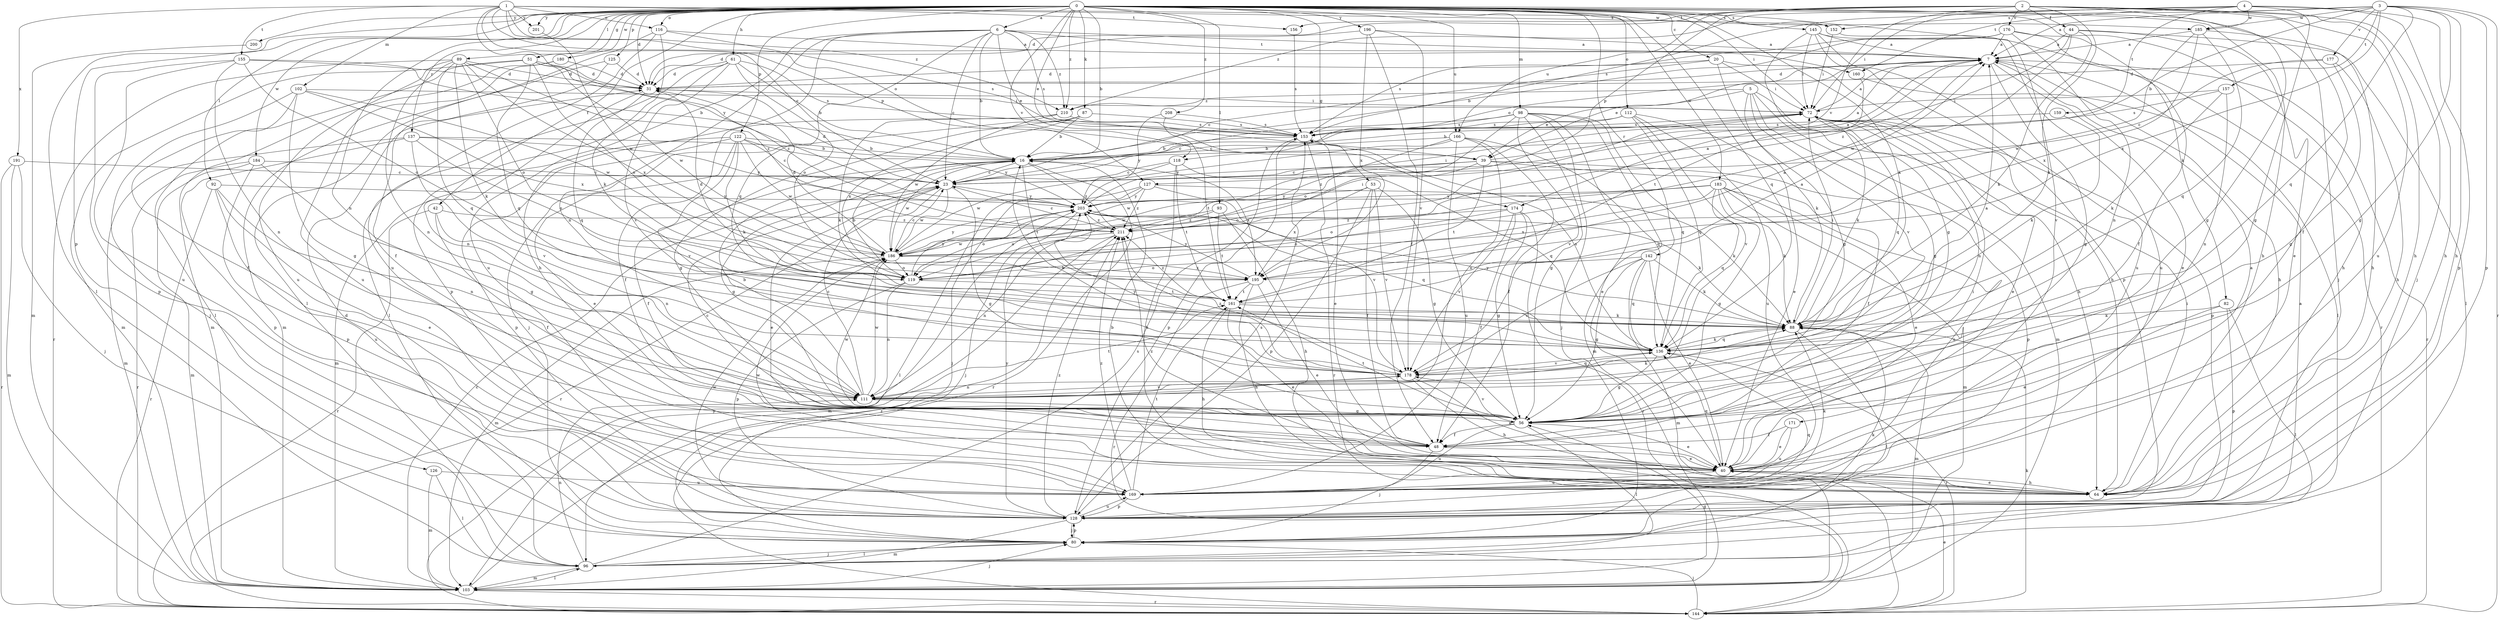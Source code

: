 strict digraph  {
0;
1;
2;
3;
4;
5;
6;
7;
16;
20;
23;
31;
39;
40;
42;
44;
48;
51;
53;
56;
61;
64;
72;
80;
82;
87;
88;
89;
92;
93;
96;
98;
102;
103;
111;
112;
116;
118;
119;
122;
125;
126;
127;
128;
136;
137;
142;
144;
145;
152;
153;
155;
156;
157;
159;
160;
161;
166;
169;
171;
174;
176;
177;
178;
180;
183;
184;
185;
186;
191;
195;
196;
200;
201;
203;
208;
210;
211;
0 -> 6  [label=a];
0 -> 16  [label=b];
0 -> 20  [label=c];
0 -> 31  [label=d];
0 -> 39  [label=e];
0 -> 42  [label=f];
0 -> 51  [label=g];
0 -> 53  [label=g];
0 -> 61  [label=h];
0 -> 64  [label=h];
0 -> 72  [label=i];
0 -> 80  [label=j];
0 -> 82  [label=k];
0 -> 87  [label=k];
0 -> 88  [label=k];
0 -> 89  [label=l];
0 -> 92  [label=l];
0 -> 93  [label=l];
0 -> 96  [label=l];
0 -> 98  [label=m];
0 -> 111  [label=n];
0 -> 112  [label=o];
0 -> 116  [label=o];
0 -> 122  [label=p];
0 -> 125  [label=p];
0 -> 126  [label=p];
0 -> 136  [label=q];
0 -> 137  [label=r];
0 -> 142  [label=r];
0 -> 145  [label=s];
0 -> 152  [label=s];
0 -> 166  [label=u];
0 -> 171  [label=v];
0 -> 174  [label=v];
0 -> 180  [label=w];
0 -> 183  [label=w];
0 -> 184  [label=w];
0 -> 196  [label=y];
0 -> 200  [label=y];
0 -> 201  [label=y];
0 -> 208  [label=z];
0 -> 210  [label=z];
1 -> 23  [label=c];
1 -> 102  [label=m];
1 -> 116  [label=o];
1 -> 118  [label=o];
1 -> 127  [label=p];
1 -> 152  [label=s];
1 -> 155  [label=t];
1 -> 156  [label=t];
1 -> 185  [label=w];
1 -> 191  [label=x];
1 -> 201  [label=y];
1 -> 203  [label=y];
1 -> 210  [label=z];
2 -> 31  [label=d];
2 -> 44  [label=f];
2 -> 48  [label=f];
2 -> 56  [label=g];
2 -> 64  [label=h];
2 -> 80  [label=j];
2 -> 88  [label=k];
2 -> 127  [label=p];
2 -> 156  [label=t];
2 -> 166  [label=u];
2 -> 169  [label=u];
2 -> 174  [label=v];
2 -> 176  [label=v];
3 -> 7  [label=a];
3 -> 16  [label=b];
3 -> 56  [label=g];
3 -> 64  [label=h];
3 -> 128  [label=p];
3 -> 136  [label=q];
3 -> 144  [label=r];
3 -> 152  [label=s];
3 -> 157  [label=t];
3 -> 177  [label=v];
3 -> 185  [label=w];
3 -> 195  [label=x];
4 -> 56  [label=g];
4 -> 64  [label=h];
4 -> 72  [label=i];
4 -> 128  [label=p];
4 -> 153  [label=s];
4 -> 159  [label=t];
4 -> 160  [label=t];
4 -> 185  [label=w];
4 -> 210  [label=z];
5 -> 39  [label=e];
5 -> 56  [label=g];
5 -> 64  [label=h];
5 -> 88  [label=k];
5 -> 103  [label=m];
5 -> 178  [label=v];
5 -> 210  [label=z];
6 -> 7  [label=a];
6 -> 16  [label=b];
6 -> 23  [label=c];
6 -> 39  [label=e];
6 -> 64  [label=h];
6 -> 111  [label=n];
6 -> 136  [label=q];
6 -> 153  [label=s];
6 -> 160  [label=t];
6 -> 169  [label=u];
6 -> 210  [label=z];
7 -> 31  [label=d];
7 -> 39  [label=e];
7 -> 40  [label=e];
7 -> 56  [label=g];
7 -> 64  [label=h];
7 -> 118  [label=o];
7 -> 144  [label=r];
16 -> 23  [label=c];
16 -> 48  [label=f];
16 -> 56  [label=g];
16 -> 144  [label=r];
16 -> 161  [label=t];
16 -> 186  [label=w];
16 -> 195  [label=x];
16 -> 211  [label=z];
20 -> 23  [label=c];
20 -> 31  [label=d];
20 -> 56  [label=g];
20 -> 64  [label=h];
20 -> 72  [label=i];
23 -> 7  [label=a];
23 -> 31  [label=d];
23 -> 40  [label=e];
23 -> 56  [label=g];
23 -> 144  [label=r];
23 -> 186  [label=w];
23 -> 203  [label=y];
31 -> 72  [label=i];
31 -> 111  [label=n];
31 -> 136  [label=q];
39 -> 7  [label=a];
39 -> 23  [label=c];
39 -> 48  [label=f];
39 -> 119  [label=o];
39 -> 128  [label=p];
39 -> 161  [label=t];
39 -> 186  [label=w];
40 -> 7  [label=a];
40 -> 64  [label=h];
40 -> 72  [label=i];
40 -> 136  [label=q];
40 -> 169  [label=u];
40 -> 211  [label=z];
42 -> 48  [label=f];
42 -> 111  [label=n];
42 -> 144  [label=r];
42 -> 211  [label=z];
44 -> 7  [label=a];
44 -> 40  [label=e];
44 -> 88  [label=k];
44 -> 96  [label=l];
44 -> 186  [label=w];
44 -> 211  [label=z];
48 -> 23  [label=c];
48 -> 40  [label=e];
48 -> 80  [label=j];
51 -> 31  [label=d];
51 -> 96  [label=l];
51 -> 103  [label=m];
51 -> 119  [label=o];
51 -> 136  [label=q];
51 -> 186  [label=w];
51 -> 211  [label=z];
53 -> 48  [label=f];
53 -> 56  [label=g];
53 -> 128  [label=p];
53 -> 178  [label=v];
53 -> 195  [label=x];
53 -> 203  [label=y];
56 -> 40  [label=e];
56 -> 48  [label=f];
56 -> 96  [label=l];
56 -> 161  [label=t];
56 -> 169  [label=u];
56 -> 178  [label=v];
56 -> 186  [label=w];
61 -> 16  [label=b];
61 -> 31  [label=d];
61 -> 96  [label=l];
61 -> 119  [label=o];
61 -> 128  [label=p];
61 -> 153  [label=s];
61 -> 178  [label=v];
64 -> 16  [label=b];
64 -> 40  [label=e];
64 -> 72  [label=i];
64 -> 186  [label=w];
72 -> 7  [label=a];
72 -> 16  [label=b];
72 -> 40  [label=e];
72 -> 88  [label=k];
72 -> 111  [label=n];
72 -> 128  [label=p];
72 -> 136  [label=q];
72 -> 153  [label=s];
80 -> 7  [label=a];
80 -> 31  [label=d];
80 -> 88  [label=k];
80 -> 96  [label=l];
80 -> 128  [label=p];
82 -> 40  [label=e];
82 -> 88  [label=k];
82 -> 96  [label=l];
82 -> 128  [label=p];
87 -> 16  [label=b];
87 -> 56  [label=g];
87 -> 80  [label=j];
87 -> 153  [label=s];
87 -> 195  [label=x];
88 -> 72  [label=i];
88 -> 96  [label=l];
88 -> 103  [label=m];
88 -> 136  [label=q];
88 -> 203  [label=y];
89 -> 31  [label=d];
89 -> 88  [label=k];
89 -> 111  [label=n];
89 -> 119  [label=o];
89 -> 136  [label=q];
89 -> 144  [label=r];
89 -> 169  [label=u];
89 -> 195  [label=x];
89 -> 211  [label=z];
92 -> 40  [label=e];
92 -> 111  [label=n];
92 -> 144  [label=r];
92 -> 169  [label=u];
92 -> 203  [label=y];
93 -> 64  [label=h];
93 -> 119  [label=o];
93 -> 161  [label=t];
93 -> 211  [label=z];
96 -> 80  [label=j];
96 -> 103  [label=m];
96 -> 111  [label=n];
96 -> 153  [label=s];
98 -> 23  [label=c];
98 -> 40  [label=e];
98 -> 56  [label=g];
98 -> 80  [label=j];
98 -> 103  [label=m];
98 -> 119  [label=o];
98 -> 136  [label=q];
98 -> 153  [label=s];
98 -> 178  [label=v];
102 -> 48  [label=f];
102 -> 56  [label=g];
102 -> 72  [label=i];
102 -> 80  [label=j];
102 -> 186  [label=w];
102 -> 195  [label=x];
103 -> 23  [label=c];
103 -> 56  [label=g];
103 -> 80  [label=j];
103 -> 96  [label=l];
103 -> 144  [label=r];
103 -> 211  [label=z];
111 -> 16  [label=b];
111 -> 23  [label=c];
111 -> 56  [label=g];
111 -> 88  [label=k];
111 -> 161  [label=t];
111 -> 178  [label=v];
111 -> 186  [label=w];
112 -> 23  [label=c];
112 -> 40  [label=e];
112 -> 136  [label=q];
112 -> 153  [label=s];
112 -> 169  [label=u];
112 -> 178  [label=v];
116 -> 7  [label=a];
116 -> 88  [label=k];
116 -> 96  [label=l];
116 -> 153  [label=s];
116 -> 169  [label=u];
118 -> 23  [label=c];
118 -> 64  [label=h];
118 -> 136  [label=q];
118 -> 161  [label=t];
118 -> 186  [label=w];
119 -> 16  [label=b];
119 -> 31  [label=d];
119 -> 111  [label=n];
119 -> 128  [label=p];
119 -> 161  [label=t];
119 -> 203  [label=y];
122 -> 16  [label=b];
122 -> 23  [label=c];
122 -> 40  [label=e];
122 -> 88  [label=k];
122 -> 103  [label=m];
122 -> 128  [label=p];
122 -> 178  [label=v];
122 -> 186  [label=w];
122 -> 203  [label=y];
125 -> 31  [label=d];
125 -> 48  [label=f];
125 -> 103  [label=m];
126 -> 96  [label=l];
126 -> 103  [label=m];
126 -> 169  [label=u];
127 -> 80  [label=j];
127 -> 88  [label=k];
127 -> 96  [label=l];
127 -> 178  [label=v];
127 -> 203  [label=y];
127 -> 211  [label=z];
128 -> 80  [label=j];
128 -> 103  [label=m];
128 -> 136  [label=q];
128 -> 153  [label=s];
128 -> 169  [label=u];
128 -> 186  [label=w];
128 -> 203  [label=y];
128 -> 211  [label=z];
136 -> 7  [label=a];
136 -> 56  [label=g];
136 -> 88  [label=k];
136 -> 144  [label=r];
136 -> 153  [label=s];
136 -> 178  [label=v];
137 -> 16  [label=b];
137 -> 103  [label=m];
137 -> 119  [label=o];
137 -> 128  [label=p];
137 -> 178  [label=v];
137 -> 203  [label=y];
142 -> 40  [label=e];
142 -> 56  [label=g];
142 -> 88  [label=k];
142 -> 103  [label=m];
142 -> 119  [label=o];
142 -> 136  [label=q];
142 -> 178  [label=v];
144 -> 40  [label=e];
144 -> 80  [label=j];
144 -> 88  [label=k];
144 -> 203  [label=y];
145 -> 7  [label=a];
145 -> 56  [label=g];
145 -> 72  [label=i];
145 -> 128  [label=p];
145 -> 144  [label=r];
145 -> 169  [label=u];
152 -> 72  [label=i];
152 -> 169  [label=u];
153 -> 16  [label=b];
153 -> 40  [label=e];
153 -> 128  [label=p];
153 -> 144  [label=r];
155 -> 16  [label=b];
155 -> 31  [label=d];
155 -> 111  [label=n];
155 -> 119  [label=o];
155 -> 128  [label=p];
155 -> 169  [label=u];
156 -> 153  [label=s];
157 -> 72  [label=i];
157 -> 88  [label=k];
157 -> 111  [label=n];
157 -> 153  [label=s];
159 -> 88  [label=k];
159 -> 153  [label=s];
160 -> 96  [label=l];
160 -> 161  [label=t];
161 -> 7  [label=a];
161 -> 40  [label=e];
161 -> 64  [label=h];
161 -> 88  [label=k];
161 -> 211  [label=z];
166 -> 16  [label=b];
166 -> 48  [label=f];
166 -> 111  [label=n];
166 -> 136  [label=q];
166 -> 169  [label=u];
166 -> 203  [label=y];
166 -> 211  [label=z];
169 -> 88  [label=k];
169 -> 128  [label=p];
169 -> 161  [label=t];
169 -> 211  [label=z];
171 -> 40  [label=e];
171 -> 48  [label=f];
171 -> 169  [label=u];
174 -> 48  [label=f];
174 -> 56  [label=g];
174 -> 119  [label=o];
174 -> 144  [label=r];
174 -> 178  [label=v];
174 -> 211  [label=z];
176 -> 7  [label=a];
176 -> 16  [label=b];
176 -> 48  [label=f];
176 -> 64  [label=h];
176 -> 111  [label=n];
176 -> 153  [label=s];
177 -> 23  [label=c];
177 -> 31  [label=d];
177 -> 56  [label=g];
177 -> 64  [label=h];
178 -> 16  [label=b];
178 -> 40  [label=e];
178 -> 64  [label=h];
178 -> 111  [label=n];
178 -> 136  [label=q];
178 -> 203  [label=y];
178 -> 211  [label=z];
180 -> 31  [label=d];
180 -> 103  [label=m];
180 -> 169  [label=u];
183 -> 40  [label=e];
183 -> 56  [label=g];
183 -> 88  [label=k];
183 -> 103  [label=m];
183 -> 119  [label=o];
183 -> 136  [label=q];
183 -> 169  [label=u];
183 -> 186  [label=w];
183 -> 195  [label=x];
183 -> 203  [label=y];
184 -> 23  [label=c];
184 -> 56  [label=g];
184 -> 103  [label=m];
184 -> 128  [label=p];
184 -> 144  [label=r];
185 -> 7  [label=a];
185 -> 64  [label=h];
185 -> 136  [label=q];
185 -> 186  [label=w];
185 -> 195  [label=x];
186 -> 23  [label=c];
186 -> 31  [label=d];
186 -> 72  [label=i];
186 -> 103  [label=m];
186 -> 119  [label=o];
186 -> 195  [label=x];
186 -> 203  [label=y];
191 -> 23  [label=c];
191 -> 80  [label=j];
191 -> 103  [label=m];
191 -> 144  [label=r];
195 -> 7  [label=a];
195 -> 40  [label=e];
195 -> 64  [label=h];
195 -> 144  [label=r];
195 -> 161  [label=t];
195 -> 203  [label=y];
196 -> 7  [label=a];
196 -> 31  [label=d];
196 -> 48  [label=f];
196 -> 178  [label=v];
196 -> 195  [label=x];
200 -> 103  [label=m];
201 -> 186  [label=w];
203 -> 72  [label=i];
203 -> 80  [label=j];
203 -> 88  [label=k];
203 -> 119  [label=o];
203 -> 136  [label=q];
203 -> 211  [label=z];
208 -> 153  [label=s];
208 -> 161  [label=t];
208 -> 203  [label=y];
210 -> 48  [label=f];
210 -> 88  [label=k];
210 -> 153  [label=s];
210 -> 186  [label=w];
211 -> 7  [label=a];
211 -> 23  [label=c];
211 -> 103  [label=m];
211 -> 111  [label=n];
211 -> 186  [label=w];
}
